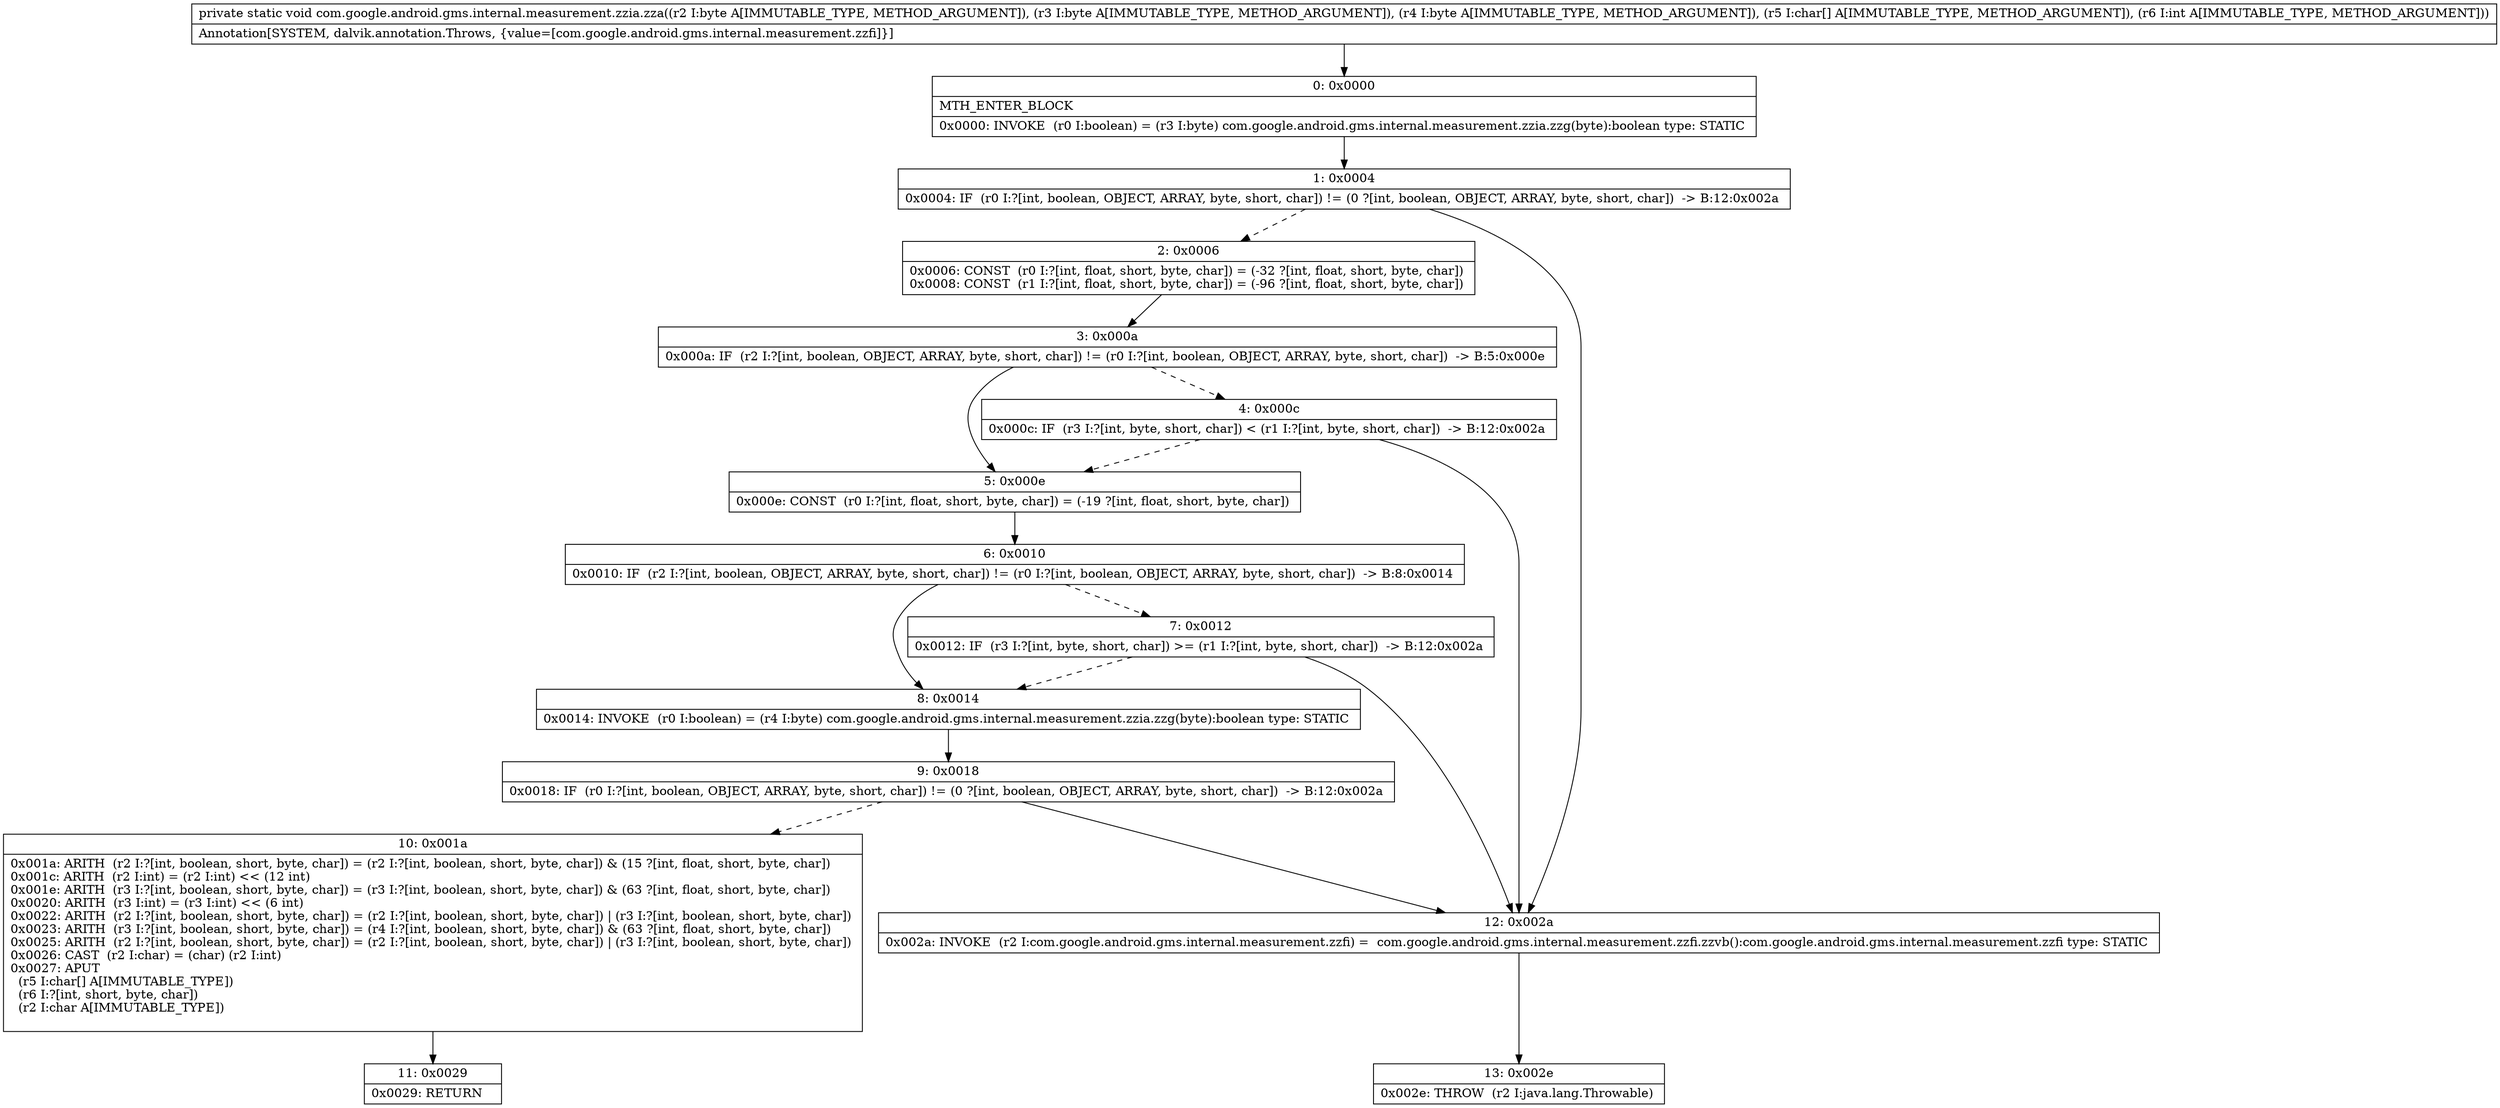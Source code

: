 digraph "CFG forcom.google.android.gms.internal.measurement.zzia.zza(BBB[CI)V" {
Node_0 [shape=record,label="{0\:\ 0x0000|MTH_ENTER_BLOCK\l|0x0000: INVOKE  (r0 I:boolean) = (r3 I:byte) com.google.android.gms.internal.measurement.zzia.zzg(byte):boolean type: STATIC \l}"];
Node_1 [shape=record,label="{1\:\ 0x0004|0x0004: IF  (r0 I:?[int, boolean, OBJECT, ARRAY, byte, short, char]) != (0 ?[int, boolean, OBJECT, ARRAY, byte, short, char])  \-\> B:12:0x002a \l}"];
Node_2 [shape=record,label="{2\:\ 0x0006|0x0006: CONST  (r0 I:?[int, float, short, byte, char]) = (\-32 ?[int, float, short, byte, char]) \l0x0008: CONST  (r1 I:?[int, float, short, byte, char]) = (\-96 ?[int, float, short, byte, char]) \l}"];
Node_3 [shape=record,label="{3\:\ 0x000a|0x000a: IF  (r2 I:?[int, boolean, OBJECT, ARRAY, byte, short, char]) != (r0 I:?[int, boolean, OBJECT, ARRAY, byte, short, char])  \-\> B:5:0x000e \l}"];
Node_4 [shape=record,label="{4\:\ 0x000c|0x000c: IF  (r3 I:?[int, byte, short, char]) \< (r1 I:?[int, byte, short, char])  \-\> B:12:0x002a \l}"];
Node_5 [shape=record,label="{5\:\ 0x000e|0x000e: CONST  (r0 I:?[int, float, short, byte, char]) = (\-19 ?[int, float, short, byte, char]) \l}"];
Node_6 [shape=record,label="{6\:\ 0x0010|0x0010: IF  (r2 I:?[int, boolean, OBJECT, ARRAY, byte, short, char]) != (r0 I:?[int, boolean, OBJECT, ARRAY, byte, short, char])  \-\> B:8:0x0014 \l}"];
Node_7 [shape=record,label="{7\:\ 0x0012|0x0012: IF  (r3 I:?[int, byte, short, char]) \>= (r1 I:?[int, byte, short, char])  \-\> B:12:0x002a \l}"];
Node_8 [shape=record,label="{8\:\ 0x0014|0x0014: INVOKE  (r0 I:boolean) = (r4 I:byte) com.google.android.gms.internal.measurement.zzia.zzg(byte):boolean type: STATIC \l}"];
Node_9 [shape=record,label="{9\:\ 0x0018|0x0018: IF  (r0 I:?[int, boolean, OBJECT, ARRAY, byte, short, char]) != (0 ?[int, boolean, OBJECT, ARRAY, byte, short, char])  \-\> B:12:0x002a \l}"];
Node_10 [shape=record,label="{10\:\ 0x001a|0x001a: ARITH  (r2 I:?[int, boolean, short, byte, char]) = (r2 I:?[int, boolean, short, byte, char]) & (15 ?[int, float, short, byte, char]) \l0x001c: ARITH  (r2 I:int) = (r2 I:int) \<\< (12 int) \l0x001e: ARITH  (r3 I:?[int, boolean, short, byte, char]) = (r3 I:?[int, boolean, short, byte, char]) & (63 ?[int, float, short, byte, char]) \l0x0020: ARITH  (r3 I:int) = (r3 I:int) \<\< (6 int) \l0x0022: ARITH  (r2 I:?[int, boolean, short, byte, char]) = (r2 I:?[int, boolean, short, byte, char]) \| (r3 I:?[int, boolean, short, byte, char]) \l0x0023: ARITH  (r3 I:?[int, boolean, short, byte, char]) = (r4 I:?[int, boolean, short, byte, char]) & (63 ?[int, float, short, byte, char]) \l0x0025: ARITH  (r2 I:?[int, boolean, short, byte, char]) = (r2 I:?[int, boolean, short, byte, char]) \| (r3 I:?[int, boolean, short, byte, char]) \l0x0026: CAST  (r2 I:char) = (char) (r2 I:int) \l0x0027: APUT  \l  (r5 I:char[] A[IMMUTABLE_TYPE])\l  (r6 I:?[int, short, byte, char])\l  (r2 I:char A[IMMUTABLE_TYPE])\l \l}"];
Node_11 [shape=record,label="{11\:\ 0x0029|0x0029: RETURN   \l}"];
Node_12 [shape=record,label="{12\:\ 0x002a|0x002a: INVOKE  (r2 I:com.google.android.gms.internal.measurement.zzfi) =  com.google.android.gms.internal.measurement.zzfi.zzvb():com.google.android.gms.internal.measurement.zzfi type: STATIC \l}"];
Node_13 [shape=record,label="{13\:\ 0x002e|0x002e: THROW  (r2 I:java.lang.Throwable) \l}"];
MethodNode[shape=record,label="{private static void com.google.android.gms.internal.measurement.zzia.zza((r2 I:byte A[IMMUTABLE_TYPE, METHOD_ARGUMENT]), (r3 I:byte A[IMMUTABLE_TYPE, METHOD_ARGUMENT]), (r4 I:byte A[IMMUTABLE_TYPE, METHOD_ARGUMENT]), (r5 I:char[] A[IMMUTABLE_TYPE, METHOD_ARGUMENT]), (r6 I:int A[IMMUTABLE_TYPE, METHOD_ARGUMENT]))  | Annotation[SYSTEM, dalvik.annotation.Throws, \{value=[com.google.android.gms.internal.measurement.zzfi]\}]\l}"];
MethodNode -> Node_0;
Node_0 -> Node_1;
Node_1 -> Node_2[style=dashed];
Node_1 -> Node_12;
Node_2 -> Node_3;
Node_3 -> Node_4[style=dashed];
Node_3 -> Node_5;
Node_4 -> Node_5[style=dashed];
Node_4 -> Node_12;
Node_5 -> Node_6;
Node_6 -> Node_7[style=dashed];
Node_6 -> Node_8;
Node_7 -> Node_8[style=dashed];
Node_7 -> Node_12;
Node_8 -> Node_9;
Node_9 -> Node_10[style=dashed];
Node_9 -> Node_12;
Node_10 -> Node_11;
Node_12 -> Node_13;
}

